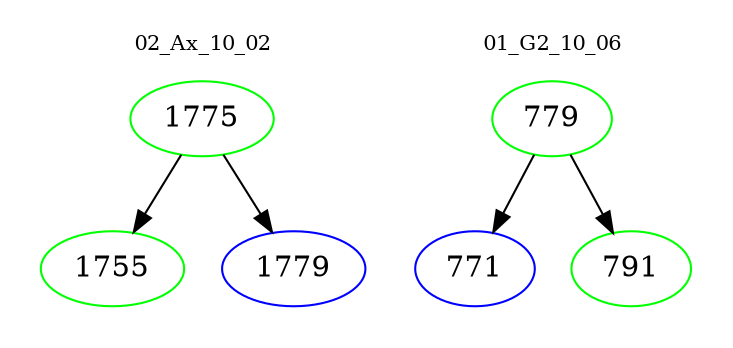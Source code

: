 digraph{
subgraph cluster_0 {
color = white
label = "02_Ax_10_02";
fontsize=10;
T0_1775 [label="1775", color="green"]
T0_1775 -> T0_1755 [color="black"]
T0_1755 [label="1755", color="green"]
T0_1775 -> T0_1779 [color="black"]
T0_1779 [label="1779", color="blue"]
}
subgraph cluster_1 {
color = white
label = "01_G2_10_06";
fontsize=10;
T1_779 [label="779", color="green"]
T1_779 -> T1_771 [color="black"]
T1_771 [label="771", color="blue"]
T1_779 -> T1_791 [color="black"]
T1_791 [label="791", color="green"]
}
}

